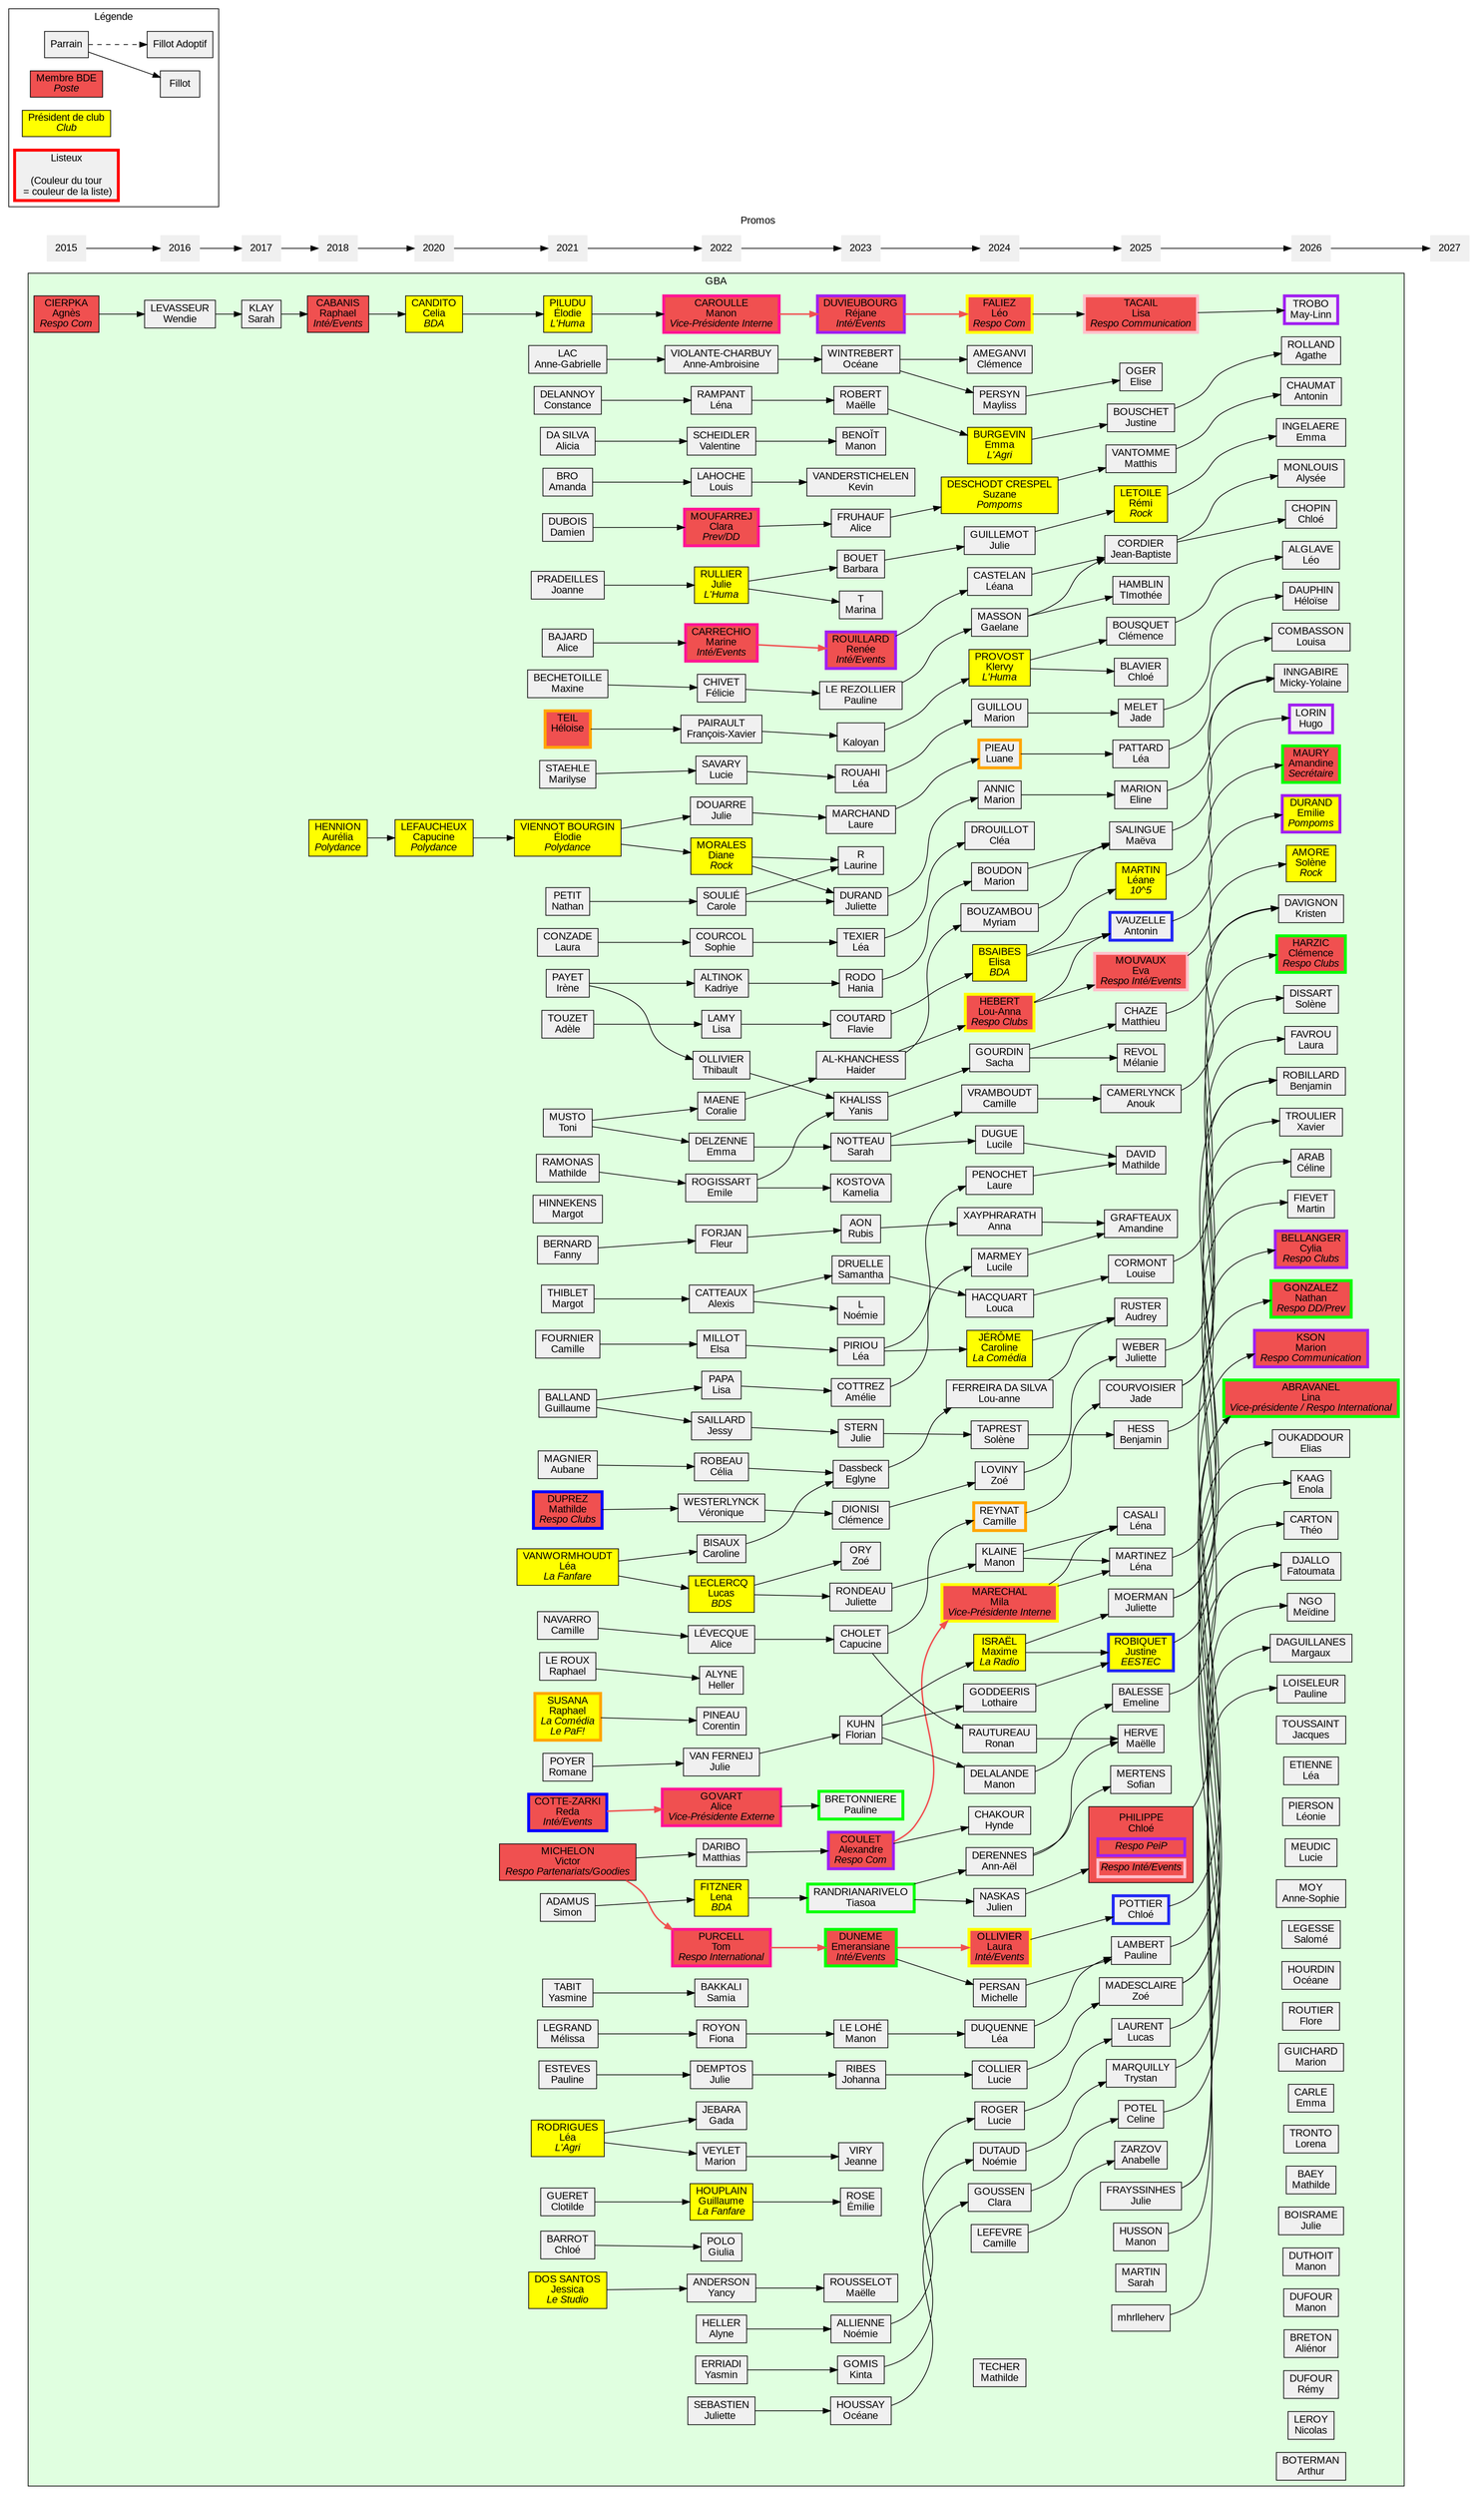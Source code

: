 digraph gba {
	graph [
		charset = "UTF-8";
		style = filled;
		fontname = "Arial";
	];

	node [
		shape = box;
		style = filled;
		fillcolor = "#f0f0f0";
		fontname = "Arial";
	];

	rankdir = LR;

	subgraph cluster_promos {
		label = "Promos";
		penwidth = 0;
		color = none;
		node [shape = none];

		"2015" -> "2016" -> "2017" -> "2018" -> "2020" -> "2021" -> "2022" -> "2023" -> "2024" -> "2025" -> "2026" -> "2027";
	}
	
    	subgraph cluster_legende {
		label = "Légende";
		fillcolor = none;

		leg_parrain	[label = "Parrain"];
		leg_fillot	[label = "Fillot"];
		leg_fillotadop	[label = "Fillot Adoptif"];
		leg_BDE		[label = <Membre BDE<BR/><I>Poste</I>> fillcolor="#f05050"];
		leg_prez	[label = <Président de club<BR/><I>Club</I>> fillcolor="yellow"];
		leg_listeux	[label = "Listeux\n\n(Couleur du tour\n = couleur de la liste)" penwidth=4 color="red"];

		leg_parrain -> leg_fillot;
		leg_parrain -> leg_fillotadop [style = "dashed"];
	}
	
	subgraph cluster_GBA {
		label = "GBA";
		fillcolor = "#E0FFE0";

		{ rank = "same";
			agnescierp	[label = <CIERPKA<BR/>Agnès<BR/><I>Respo Com</I>> fillcolor="#f05050"]; 
		}

		{ rank = "same";
			wendieleva	[label = "LEVASSEUR\nWendie"];
		}
		agnescierp -> wendieleva;

		{ rank = "same";
			sarahklay	[label = "KLAY\nSarah"];
		}
		wendieleva -> sarahklay;

		{ rank = "same";
			raphaelcab	[label = <CABANIS<BR/>Raphael<BR/><I>Inté/Events</I>> fillcolor="#f05050"]; 
			aureliahe [label = <HENNION<BR/>Aurélia<BR/><I>Polydance</I>> fillcolor="yellow"];
		}
		sarahklay -> raphaelcab;

		{ rank = "same";
		capucinelefau [label=<LEFAUCHEUX<BR/>Capucine<BR/><I>Polydance</I>> fillcolor="yellow"];
			celiacan	[label=<CANDITO<BR/>Celia<BR/><I>BDA</I>> fillcolor="yellow"];
		}
		raphaelcab -> celiacan;
		aureliahe -> capucinelefau;

		{ rank = "same";
			adeletouz	[label = "TOUZET\nAdèle"];
			alicebaj	[label = "BAJARD\nAlice"];
			aliciadasil	[label = "DA SILVA\nAlicia"];
			amandabro	[label = "BRO\nAmanda"];
			annegabriellela	[label = "LAC\nAnne-Gabrielle"];
			aubanemag	[label = "MAGNIER\nAubane"];
			camillefourn	[label = "FOURNIER\nCamille"];
			camillenava	[label = "NAVARRO\nCamille"];
			constancedelann	[label = "DELANNOY\nConstance"];
			damiendub	[label = "DUBOIS\nDamien"];
			elodievienn	[label = <VIENNOT BOURGIN<BR/>Élodie<BR/><I>Polydance</I>> fillcolor="yellow"];
			elodipilu	[label = <PILUDU<BR/>Élodie<BR/><I>L'Huma</I>> fillcolor="yellow"];
			fannybern	[label = "BERNARD\nFanny"];
			guillaumeball	[label = "BALLAND\nGuillaume"];
			heloiseteil	[label = <TEIL<BR/>Héloise<BR/><I> </I>> fillcolor="#f05050" penwidth=4 color="orange"];
			irenepaye	[label = "PAYET\nIrène"];
			joannepradei	[label = "PRADEILLES\nJoanne"];
			lauraconz	[label = "CONZADE\nLaura"];
			margothinn	[label = "HINNEKENS\nMargot"];
			margotthib	[label = "THIBLET\nMargot"];
			marilysestaeh	[label = "STAEHLE\nMarilyse"];
			mathildeduprez	[label = <DUPREZ<BR/>Mathilde<BR/><I>Respo Clubs</I>> fillcolor="#f05050" penwidth=4 color="blue"];
			mathilderamon	[label = "RAMONAS\nMathilde"];
			maxinebechet	[label = "BECHETOILLE\nMaxine"];
			melissalegr	[label = "LEGRAND\nMélissa"];
			nathanpeti	[label = "PETIT\nNathan"];
			paulineeste	[label = "ESTEVES\nPauline"];
			raphaellerou	[label = "LE ROUX\nRaphael"];
			raphaelsusa	[label = <SUSANA<BR/>Raphael<BR/><I>La Comédia<BR/>Le PaF!</I>> fillcolor="yellow" penwidth=4 color="orange"];
			redacotte	[label = <COTTE-ZARKI<BR/>Reda<BR/><I>Inté/Events</I>> fillcolor="#f05050" penwidth=4 color="blue"];
			romanepoy	[label = "POYER\nRomane"];
			simonadam	[label = "ADAMUS\nSimon"];
			tonimusto	[label = "MUSTO\nToni"];
			yasminetabi	[label = "TABIT\nYasmine"];
			leavanwo	[label = <VANWORMHOUDT<BR/>Léa<BR/><I>La Fanfare</I>> fillcolor="yellow"];
			victormich	[label = <MICHELON<BR/>Victor<BR/><I>Respo Partenariats/Goodies</I>> fillcolor="#f05050"];
			learodrigu	[label = <RODRIGUES<BR/>Léa<BR/><I>L'Agri</I>> fillcolor="yellow"];
			clotildeguer	[label = "GUERET\nClotilde"];
			chloebarr	[label = "BARROT\nChloé"];
			jessicadoss	[label = <DOS SANTOS<BR/>Jessica<BR/><I>Le Studio</I>> fillcolor="yellow"];
		}
		celiacan -> elodipilu;
		capucinelefau -> elodievienn;

		{ rank = "same";
			alexiscatt	[label = "CATTEAUX\nAlexis"];
			alicegova	[label = <GOVART<BR/>Alice<BR/><I>Vice-Présidente Externe</I>> fillcolor="#f05050" penwidth=4 color="deeppink"];
			aliceleve	[label = "LÉVECQUE\nAlice"];
			alynehell	[label = "HELLER\nAlyne"];
			anneambroisinevi[label = "VIOLANTE-CHARBUY\nAnne-Ambroisine"];
			carolesoul	[label = "SOULIÉ\nCarole"];
			carolinebisa	[label = "BISAUX\nCaroline"];
			celiarob	[label = "ROBEAU\nCélia"];
			claramouf	[label = <MOUFARREJ<BR/>Clara<BR/><I>Prev/DD</I>> fillcolor="#f05050" penwidth=4 color="deeppink"]; 
			coraliemaen	[label = "MAENE\nCoralie"];
			corentinpine	[label = "PINEAU\nCorentin"];
			dianemorale	[label = <MORALES<BR/>Diane<BR/><I>Rock</I>> fillcolor="yellow"];
			elsamill	[label = "MILLOT\nElsa "];
			emilerogi	[label = "ROGISSART\nEmile "];
			emmadelz	[label = "DELZENNE\nEmma"];
			feliciechi	[label = "CHIVET\nFélicie "];
			fionaro		[label = "ROYON\nFiona"];
			fleurforj	[label = "FORJAN\nFleur"];
			fxpairau	[label = "PAIRAULT\nFrançois-Xavier"];
			guillaumehoup	[label = <HOUPLAIN<BR/>Guillaume<BR/><I>La Fanfare</I>> fillcolor="yellow"];
			jessysaill	[label = "SAILLARD\nJessy "];
			juliedem	[label = "DEMPTOS\nJulie "];
			juliedou	[label = "DOUARRE\nJulie"];
			julierull	[label = <RULLIER<BR/>Julie<BR/><I>L'Huma</I>> fillcolor="yellow"];
			julietteseb	[label = "SEBASTIEN\nJuliette "];
			julievanfer	[label = "VAN FERNEIJ\nJulie "];
			kadriyealti	[label = "ALTINOK\nKadriye"];
			lenafitz	[label = <FITZNER<BR/>Lena<BR/><I>BDA</I>> fillcolor="yellow"];
			lenarampa	[label = "RAMPANT\nLéna"];
			lisalam		[label = "LAMY\nLisa"];
			lisapapa	[label = "PAPA\nLisa"];
			louislaho	[label = "LAHOCHE\nLouis"];
			lucaslecl	[label = <LECLERCQ<BR/>Lucas<BR/><I>BDS</I>> fillcolor="yellow"];
			luciesava	[label = "SAVARY\nLucie"];
			manoncar	[label = <CAROULLE<BR/>Manon<BR/><I>Vice-Présidente Interne</I>> fillcolor="#f05050" penwidth=4 color="deeppink"];
			marinecarr	[label = <CARRECHIO<BR/>Marine<BR/><I>Inté/Events</I>> fillcolor="#f05050" penwidth=4 color="deeppink"];
			marionvey	[label = "VEYLET\nMarion "];
			matthiasdarib	[label = "DARIBO\nMatthias"];
			sophiecourc	[label = "COURCOL\nSophie "];
			thibaultolli	[label = "OLLIVIER\nThibault "];
			tompurcell	[label = <PURCELL<BR/>Tom<BR/><I>Respo International</I>> fillcolor="#f05050" penwidth=4 color="deeppink"]; 
			valentineschei	[label = "SCHEIDLER\nValentine "];
			veroniquewest	[label = "WESTERLYNCK\nVéronique"];
			yancyand	[label = "ANDERSON\nYancy"];
			yasminerri	[label = "ERRIADI\nYasmin"];
			guiliapolo	[label = "POLO\nGiulia"];
			helleraly	[label = "ALYNE\nHeller"];
			samiabakk	[label = "BAKKALI\nSamia"];
			ghadajebara	[label = "JEBARA\nGada"];
		}
		simonadam -> lenafitz;
		alicebaj -> marinecarr;
		guillaumeball -> lisapapa;
		guillaumeball -> jessysaill;
		chloebarr -> guiliapolo;
		maxinebechet -> feliciechi;
		fannybern -> fleurforj;
		amandabro -> louislaho;
		lauraconz -> sophiecourc;
		redacotte -> alicegova [penwidth=2 color="#f05050"];
		aliciadasil -> valentineschei;
		constancedelann -> lenarampa;
		jessicadoss -> yancyand;
		damiendub -> claramouf;
		mathildeduprez -> veroniquewest;
		paulineeste -> juliedem;
		camillefourn -> elsamill;
		clotildeguer -> guillaumehoup;
		annegabriellela -> anneambroisinevi;
		raphaellerou -> helleraly;
		elodipilu -> manoncar;
		victormich -> tompurcell [penwidth=2 color = "#f05050"];
		victormich -> matthiasdarib;
		melissalegr -> fionaro;
		aubanemag -> celiarob;
		tonimusto -> coraliemaen;
		tonimusto -> emmadelz;
		camillenava -> aliceleve;
		nathanpeti -> carolesoul;
		romanepoy -> julievanfer;
		joannepradei -> julierull;
		mathilderamon -> emilerogi;
		learodrigu -> marionvey;
		learodrigu -> ghadajebara;
		irenepaye -> thibaultolli;
		irenepaye -> kadriyealti;
		marilysestaeh -> luciesava;
		raphaelsusa -> corentinpine;
		yasminetabi -> samiabakk;
		heloiseteil -> fxpairau;
		margotthib -> alexiscatt;
		adeletouz -> lisalam;
		leavanwo -> lucaslecl;
		leavanwo -> carolinebisa;
		elodievienn -> juliedou;
		elodievienn -> dianemorale;

		{ rank = "same";
			alexandrecoul	[label = <COULET<BR/>Alexandre<BR/><I>Respo Com</I>> fillcolor="#f05050" penwidth=4 color="purple"];
			alicefruh	[label = "FRUHAUF\nAlice"];
			ameliecott	[label = "COTTREZ\nAmélie"];
			barbara		[label = "BOUET\nBarbara"];
			capucinechol	[label = "CHOLET\nCapucine"];
			clemencedion	[label = "DIONISI\nClémence"];
			eglyne		[label = "Dassbeck\nEglyne"];
			emeransianedun	[label = <DUNEME<BR/>Emeransiane<BR/><I>Inté/Events</I>> fillcolor="#f05050" penwidth=4 color="green"];
			emilieros	[label = "ROSE\nÉmilie"];
			flaviecout	[label = "COUTARD\nFlavie"];
			floriankuhn	[label = "KUHN\nFlorian"];
			haider		[label = "AL-KHANCHESS\nHaider"];
			hania		[label = "RODO\nHania"];
			jeannevir	[label = "VIRY\nJeanne"];
			johannaribes	[label = "RIBES\nJohanna"];
			juliestern	[label = "STERN\nJulie"];
			juliettedur	[label = "DURAND\nJuliette"];
			julietterond	[label = "RONDEAU\nJuliette"];
			kaloyan		[label = "\nKaloyan"];
			kevinvander	[label = "VANDERSTICHELEN\nKevin"];
			kinta		[label = "GOMIS\nKinta"];
			lauremarch	[label = "MARCHAND\nLaure"];
			lauriner	[label = "R\nLaurine"];
			leapiri		[label = "PIRIOU\nLéa"];
			learouah	[label = "ROUAHI\nLéa"];
			leatex		[label = "TEXIER\nLéa"];
			maellerouss	[label = "ROUSSELOT\nMaëlle"];
			maellerobert	[label = "ROBERT\nMaëlle"];
			manonlelo	[label = "LE LOHÉ\nManon"];
			manonben	[label = "BENOǏT\nManon"];
			noemieall	[label = "ALLIENNE\nNoémie"];
			noemiel		[label = "L\nNoémie"];
			oceanehouss	[label = "HOUSSAY\nOcéane"];
			oceanewintr	[label = "WINTREBERT\nOcéane"];
			paulinebret	[label = "BRETONNIERE\nPauline" penwidth=4 color="green"];
			paulinelerezo	[label = "LE REZOLLIER\nPauline"];
			rejaneduv	[label = <DUVIEUBOURG<BR/>Réjane<BR/><I>Inté/Events</I>> fillcolor="#f05050" penwidth=4 color="purple"];
			reneerou	[label = <ROUILLARD<BR/>Renée<BR/><I>Inté/Events</I>> fillcolor="#f05050" penwidth=4 color="purple"];
			rubis		[label = "AON\nRubis"];
			samantha	[label = "DRUELLE\nSamantha"];
			sarahnot	[label = "NOTTEAU\nSarah"];
			tiasoa		[label = "RANDRIANARIVELO\nTiasoa" penwidth=4 color="green"];
			yaniskha	[label = "KHALISS\nYanis"];
			kameliakost	[label = "KOSTOVA\nKamelia"];
			marinat		[label = "T\nMarina"];
			zoeory		[label = "ORY\nZoé"];
		}
		claramouf -> alicefruh;
		luciesava -> learouah;
		manoncar -> rejaneduv [penwidth=2 color = "#f05050"];
		tompurcell -> emeransianedun [penwidth=2 color = "#f05050"];
		kadriyealti -> hania;
		yancyand -> maellerouss;
		carolinebisa -> eglyne;
		marinecarr -> reneerou [penwidth=2 color = "#f05050"];
		alexiscatt -> noemiel;
		alexiscatt -> samantha;
		feliciechi -> paulinelerezo;
		sophiecourc -> leatex;
		matthiasdarib -> alexandrecoul;
		emmadelz -> sarahnot;
		juliedem -> johannaribes;
		juliedou -> lauremarch;
		yasminerri -> kinta;
		lenafitz -> tiasoa;
		fleurforj -> rubis;
		alicegova -> paulinebret;
		alynehell -> noemieall;
		guillaumehoup -> emilieros;
		louislaho -> kevinvander;
		lisalam -> flaviecout;
		lucaslecl -> julietterond;
		lucaslecl -> zoeory;
		aliceleve -> capucinechol;
		coraliemaen -> haider;
		elsamill -> leapiri;
		dianemorale -> juliettedur;
		dianemorale -> lauriner;
		thibaultolli -> yaniskha;
		fxpairau -> kaloyan;
		lisapapa -> ameliecott;
		lenarampa -> maellerobert;
		celiarob -> eglyne;
		emilerogi -> kameliakost;
		emilerogi -> yaniskha;
		fionaro -> manonlelo;
		julierull -> barbara;
		julierull -> marinat;
		jessysaill -> juliestern;
		valentineschei -> manonben;
		julietteseb -> oceanehouss;
		carolesoul -> juliettedur;
		carolesoul -> lauriner;
		julievanfer -> floriankuhn;
		marionvey -> jeannevir;
		anneambroisinevi -> oceanewintr;
		veroniquewest -> clemencedion;
		
		{ rank = "same";
			annaelderen	[label = "DERENNES\nAnn-Aël"];
			annaxay		[label = "XAYPHRARATH\nAnna"];
			camillerey	[label = "REYNAT\nCamille" penwidth=4 color="orange"];
			camillevram	[label = "VRAMBOUDT\nCamille"];
			camillelef	[label = "LEFEVRE\nCamille"];
			carolinejero	[label = <JÉRÔME<BR/>Caroline<BR/><I>La Comédia</I>> fillcolor="yellow"];
			claragouss	[label = "GOUSSEN\nClara"];
			cleadrou	[label = "DROUILLOT\nCléa"];
			clemenceameg	[label = "AMEGANVI\nClémence"];
			elisabsaibes	[label = <BSAIBES<BR/>Elisa<BR/><I>BDA</I>> fillcolor="yellow"];
			emmaburgevin	[label = <BURGEVIN<BR/>Emma<BR/><I>L'Agri</I>> fillcolor="yellow"];
			gaelanemass	[label = "MASSON\nGaelane"];
			hyndechak	[label = "CHAKOUR\nHynde"];
			julieguille	[label = "GUILLEMOT\nJulie"];
			juliennask	[label = "NASKAS\nJulien"];
			klervyprov	[label = <PROVOST<BR/>Klervy<BR/><I>L'Huma</I>> fillcolor="yellow"];
			lauraollivier	[label = <OLLIVIER<BR/>Laura<BR/><I>Inté/Events</I>> fillcolor="#f05050" penwidth=4 color="yellow"];
			laurepeno	[label = "PENOCHET\nLaure"];
			leaduquen	[label = "DUQUENNE\nLéa"];
			leanacast	[label = "CASTELAN\nLéana"];
			leofalie	[label = <FALIEZ<BR/>Léo<BR/><I>Respo Com</I>> fillcolor="#f05050" penwidth=4 color="yellow"];
			lothairegod	[label = "GODDEERIS\nLothaire"];
			louannaheb	[label = <HEBERT<BR/>Lou-Anna<BR/><I>Respo Clubs</I>> fillcolor="#f05050" penwidth=4 color="yellow"];
			louanneferrei	[label = "FERREIRA DA SILVA\nLou-anne"];
			loucahac	[label = "HACQUART\nLouca"];
			luanepieau	[label = "PIEAU\nLuane" penwidth=4 color="orange"];
			luciecollier	[label = "COLLIER\nLucie"];
			luciledugue [label = "DUGUE\nLucile"];
			lucierog	[label = "ROGER\nLucie"];
			lucilemarm	[label = "MARMEY\nLucile"];
			manondelala	[label = "DELALANDE\nManon"];
			manonklaine	[label = "KLAINE\nManon"];
			marionannic	[label = "ANNIC\nMarion"];
			marionboudon	[label = "BOUDON\nMarion"];
			marionguill	[label = "GUILLOU\nMarion"];
			mathildetech [label = "TECHER\nMathilde"];
			maximeisr	[label = <ISRAËL<BR/>Maxime<BR/><I>La Radio</I>> fillcolor="yellow"];
			maylisspers	[label = "PERSYN\nMayliss"];
			michellepers	[label = "PERSAN\nMichelle"];
			milamarech	[label = <MARECHAL<BR/>Mila<BR/><I>Vice-Présidente Interne</I>> fillcolor="#f05050" penwidth=4 color="yellow"];
			myriambouzamb	[label = "BOUZAMBOU\nMyriam"];
			noemiedutau	[label = "DUTAUD\nNoémie"];
			ronanrautu	[label = "RAUTUREAU\nRonan"];
			sachagourd	[label = "GOURDIN\nSacha"];
			solenetapr	[label = "TAPREST\nSolène"];
			suzanedesc	[label = <DESCHODT CRESPEL<BR/>Suzane<BR/><I>Pompoms</I>> fillcolor="yellow"];
			zoelovi		[label = "LOVINY\nZoé"];
		}
		alexandrecoul -> hyndechak;
		alexandrecoul -> milamarech [penwidth=2 color = "#f05050"];
		alicefruh -> suzanedesc;
		ameliecott -> lucilemarm;
		barbara -> julieguille;
		capucinechol -> camillerey;
		capucinechol -> ronanrautu;
		clemencedion -> zoelovi;
		eglyne -> louanneferrei;
		emeransianedun -> lauraollivier [penwidth=2 color = "#f05050"];
		emeransianedun -> michellepers;
		flaviecout -> elisabsaibes;
		floriankuhn -> lothairegod;
		floriankuhn -> manondelala;
		haider -> louannaheb;
		haider -> myriambouzamb;
		hania -> marionboudon;
		johannaribes -> luciecollier;
		juliestern -> solenetapr;
		juliettedur -> marionannic;
		julietterond -> manonklaine;
		kaloyan -> klervyprov;
		kinta -> noemiedutau;
		lauremarch -> luanepieau;
		leapiri -> carolinejero;
		leapiri -> laurepeno;
		learouah -> marionguill;
		leatex -> cleadrou;
		maellerobert -> emmaburgevin;
		manonlelo -> leaduquen;
		noemieall -> lucierog;
		oceanehouss -> claragouss;
		oceanewintr -> maylisspers;
		oceanewintr -> clemenceameg;
		paulinelerezo -> gaelanemass;
		rejaneduv -> leofalie [penwidth=2 color = "#f05050"];
		reneerou -> leanacast;
		rubis -> annaxay;
		samantha -> loucahac;
		sarahnot -> camillevram;
		sarahnot -> luciledugue;
		tiasoa -> annaelderen;
		tiasoa -> juliennask;
		floriankuhn -> maximeisr;
		yaniskha -> sachagourd;
	{ rank = "same";
			amandinegraf	[label = "GRAFTEAUX\nAmandine"];
			anabelleza		[label = "ZARZOV\nAnabelle"];
			anoukcam	[label = "CAMERLYNCK\nAnouk"];
			antoninvau		[label = "VAUZELLE\nAntonin" penwidth=4 color="#2128f5"];
			audreyrust	[label = "RUSTER\nAudrey"];
			benjaminh		[label = "HESS\nBenjamin"];
			celinepotel	[label = "POTEL\nCeline"];
			chloeblav		[label = "BLAVIER\nChloé"];
			chloephil	[label = <<table border="0">
							<tr><td border="0">PHILIPPE<BR/>Chloé</td></tr>
							<tr><td border="4" color="purple"><I>Respo PeiP</I></td></tr>
							<tr><td border="4" color="pink"><I>Respo Inté/Events</I></td></tr>
						</table>> fillcolor="#f05050"];
			chloepot		[label = "POTTIER\nChloé" penwidth=4 color="#2128f5"];
			clemencebou	[label = "BOUSQUET\nClémence"];
			elinemarion		[label = "MARION\nEline"];
			eliseoger	[label = "OGER\nElise"];
			emelinebal		[label = "BALESSE\nEmeline"];
			evamout	[label = <MOUVAUX<BR/>Eva<BR/><I>Respo Inté/Events</I>> fillcolor="#f05050" penwidth=4 color="pink"];
			jadecour		[label = "COURVOISIER\nJade"];
			jademelet	[label = "MELET\nJade"];
			jeanbaptiste		[label = "CORDIER\nJean-Baptiste"];
			juliefray	[label = "FRAYSSINHES\nJulie"];
			juliettemoe		[label = "MOERMAN\nJuliette"];
			julietteweb [label = "WEBER\nJuliette"];
			justinebous	[label = "BOUSCHET\nJustine"];
			justinerobi		[label = <ROBIQUET<BR/>Justine<BR/><I>EESTEC</I>> fillcolor="yellow" penwidth=4 color="#2128f5"];
			leapatta	[label = "PATTARD\nLéa"];
			leanemar		[label = <MARTIN<BR/>Léane<BR/><I>10^5</I>> fillcolor="yellow"];
			lenacas	[label = "CASALI\nLéna"];
			lenamar		[label = "MARTINEZ\nLéna"];
			lisatac	[label = <TACAIL<BR/>Lisa<BR/><I>Respo Communication</I>> fillcolor="#f05050" penwidth=4 color="pink"];
			louisecorm		[label = "CORMONT\nLouise"];
			lucaslaur	[label = "LAURENT\nLucas"];
			maelleherv		[label = "HERVE\nMaëlle"];
			maevasal	[label = "SALINGUE\nMaëva"];
			manonhuss		[label = "HUSSON\nManon"];
			mathildedav	[label = "DAVID\nMathilde"];
			matthieucha		[label = "CHAZE\nMatthieu"];
			matthisvan	[label = "VANTOMME\nMatthis"];
			melanierev		[label = "REVOL\nMélanie"];
			paulinelam	[label = "LAMBERT\nPauline"];
			remiletoil		[label = <LETOILE<BR/>Rémi<BR/><I>Rock</I>> fillcolor="yellow"];
			sarahmart	[label = "MARTIN\nSarah"];
			sofianmert		[label = "MERTENS\nSofian"];
			timotheeha	[label = "HAMBLIN\nTImothée"];
			trystanmar		[label = "MARQUILLY\nTrystan"];
			zoemadesc	[label = "MADESCLAIRE\nZoé"];
    }
    annaelderen -> sofianmert;
    annaxay -> amandinegraf;
    camillelef -> anabelleza;
    camillevram -> anoukcam;
    camillerey -> jadecour;
    annaelderen -> maelleherv;
    carolinejero -> audreyrust;
    claragouss -> celinepotel;
    elisabsaibes -> antoninvau;
    elisabsaibes -> leanemar;
    emmaburgevin -> justinebous;
    gaelanemass-> timotheeha;
    gaelanemass -> jeanbaptiste;
    julieguille -> remiletoil;
    juliennask -> chloephil;
    klervyprov -> chloeblav;
    klervyprov -> clemencebou;
    lauraollivier -> chloepot;
    laurepeno -> mathildedav;
    leaduquen -> paulinelam;
    leanacast -> jeanbaptiste;
    leofalie -> lisatac;
    lothairegod -> justinerobi;
    louannaheb -> antoninvau;
    louannaheb -> evamout;
    louanneferrei -> audreyrust;
    loucahac -> louisecorm;
    luanepieau -> leapatta;
    luciecollier -> zoemadesc;
    lucierog -> lucaslaur;
    luciledugue -> mathildedav;
    lucilemarm -> amandinegraf;
    manondelala -> emelinebal;
    manonklaine -> lenacas;
    manonklaine->lenamar;
    marionannic -> elinemarion;
    marionboudon -> maevasal;
    marionguill -> jademelet;
    maximeisr -> juliettemoe;
    maximeisr -> justinerobi;
    maylisspers -> eliseoger;
    michellepers -> paulinelam;
    milamarech -> lenacas;
    milamarech -> lenamar;
    myriambouzamb -> maevasal;
    noemiedutau -> trystanmar;
    ronanrautu -> maelleherv;
    sachagourd -> matthieucha;
    sachagourd -> melanierev;
    solenetapr -> benjaminh;
    suzanedesc -> matthisvan;
    zoelovi -> julietteweb;
    
    { rank="same";
		xtroulier	[label = "TROULIER\nXavier"];
		mkson		[label = <KSON<BR/>Marion<BR/><I>Respo Communication</I>> fillcolor="#f05050" penwidth=4 color="purple"];
		ploiseleur	[label = "LOISELEUR\nPauline"];
		mfievet		[label = "FIEVET\nMartin"];
		tcarton		[label = "CARTON\nThéo"];
		amaury		[label = <MAURY<BR/>Amandine<BR/><I>Secrétaire</I>> fillcolor="#f05050" penwidth=4 color="green"];
		ekaag		[label = "KAAG\nEnola"];
		ngonzalez	[label = <GONZALEZ<BR/>Nathan<BR/><I>Respo DD/Prev</I>> fillcolor="#f05050" penwidth=4 color="green"];
		mtrobo		[label = "TROBO\nMay-Linn" penwidth=4 color="purple"];
		edurand		[label = <DURAND<BR/>Emilie<BR/><I>Pompoms</I>> penwidth=4 color="purple" fillcolor="yellow"];
		cbellanger	[label = <BELLANGER<BR/>Cylia<BR/><I>Respo Clubs</I>> fillcolor="#f05050" penwidth=4 color="purple"];
		hlorin		[label = "LORIN\nHugo" penwidth=4 color="purple"];
		charzic		[label = <HARZIC<BR/>Clémence<BR/><I>Respo Clubs</I>> fillcolor="#f05050" penwidth=4 color="green"];
		labravanel	[label = <ABRAVANEL<BR/>Lina<BR/><I>Vice-présidente / Respo International</I>> fillcolor="#f05050" penwidth=4 color="green"];
		eoukaddour	[label = "OUKADDOUR\nElias"];
		hdauphin	[label = "DAUPHIN\nHéloïse"];
		lcombasson	[label = "COMBASSON\nLouisa"];
		eingelaere	[label = "INGELAERE\nEmma"];
		mdaguillanes[label = "DAGUILLANES\nMargaux"];
		kdavignon	[label = "DAVIGNON\nKristen"];
		arolland	[label = "ROLLAND\nAgathe"];
		brobillard	[label = "ROBILLARD\nBenjamin"];
		carab		[label = "ARAB\nCéline"];
		fdjallo		[label = "DJALLO\nFatoumata"];
		mngo		[label = "NGO\nMeïdine"];
		sdissart	[label = "DISSART\nSolène"];
		lfavrou		[label = "FAVROU\nLaura"];
		mingabire	[label = "INNGABIRE\nMicky-Yolaine"];
		samore		[label = <AMORE<BR/>Solène<BR/><I>Rock</I>> fillcolor="yellow"];
		achaumat	[label = "CHAUMAT\nAntonin"];
		amonlouis	[label = "MONLOUIS\nAlysée"];
		cchopin		[label = "CHOPIN\nChloé"];
		lalglave	[label = "ALGLAVE\nLéo"];
	}
	lenamar 	-> xtroulier;
	chloepot 	-> mkson;
	mhrlleherv	-> ploiseleur;
	justinerobi -> mfievet;
	trystanmar	-> tcarton;
	antoninvau 	-> amaury;
	lucaslaur 	-> ekaag;
	chloephil	-> ngonzalez;
	lisatac		-> mtrobo;
	evamout		-> edurand;
	emelinebal	-> cbellanger;
	leanemar	-> hlorin;
	julietteweb	-> charzic;
	paulinelam	-> labravanel;
	zoemadesc	-> labravanel;
	zoemadesc	-> eoukaddour;
	jademelet	-> hdauphin;
	leapatta	-> lcombasson;
	remiletoil	-> eingelaere;
	manonhuss	-> mdaguillanes;
	anoukcam	-> kdavignon;
	louisecorm	-> kdavignon;
	justinebous	-> arolland;
	benjaminh	-> brobillard;
	juliettemoe	-> brobillard;
	juliettemoe	-> carab;
	celinepotel	-> fdjallo;
	juliefray	-> fdjallo;
	juliefray	-> mngo;
	jadecour	-> sdissart;
	jadecour	-> lfavrou;
	elinemarion	-> mingabire;
	maevasal	-> mingabire;
	matthieucha	-> samore;
	matthisvan	-> achaumat;
	jeanbaptiste-> amonlouis;
	jeanbaptiste-> cchopin;
	clemencebou	-> lalglave;

	{rank = "same";
				ploiseleur  	[label = "LOISELEUR\nPauline"];
				jtoussaint		[label = "TOUSSAINT\nJacques"];
				letienne		[label = "ETIENNE\nLéa"];
				lpierson		[label = "PIERSON\nLéonie"];
				lmeudic			[label = "MEUDIC\nLucie"];
				amoy			[label = "MOY\nAnne-Sophie"];
				slegesse		[label = "LEGESSE\nSalomé"];
				ohourdin		[label = "HOURDIN\nOcéane"];
				froutier		[label = "ROUTIER\nFlore"];
				mguichard		[label = "GUICHARD\nMarion"];
				ecarle			[label = "CARLE\nEmma"];
				ltronto			[label = "TRONTO\nLorena"];
				mbaey			[label = "BAEY\nMathilde"];
				jboisrame		[label = "BOISRAME\nJulie"];
				mduthoit		[label = "DUTHOIT\nManon"];
				mdufour			[label = "DUFOUR\nManon"];
				abreton			[label = "BRETON\nAliénor"];
				rdufour			[label = "DUFOUR\nRémy"];
				nleroy			[label = "LEROY\nNicolas"];
				aboterman		[label = "BOTERMAN\nArthur"];
				}

    }
	endnode [style=invis];

    mtrobo -> endnode [style = invis];
	"2026" -> endnode [style=invis];
}
